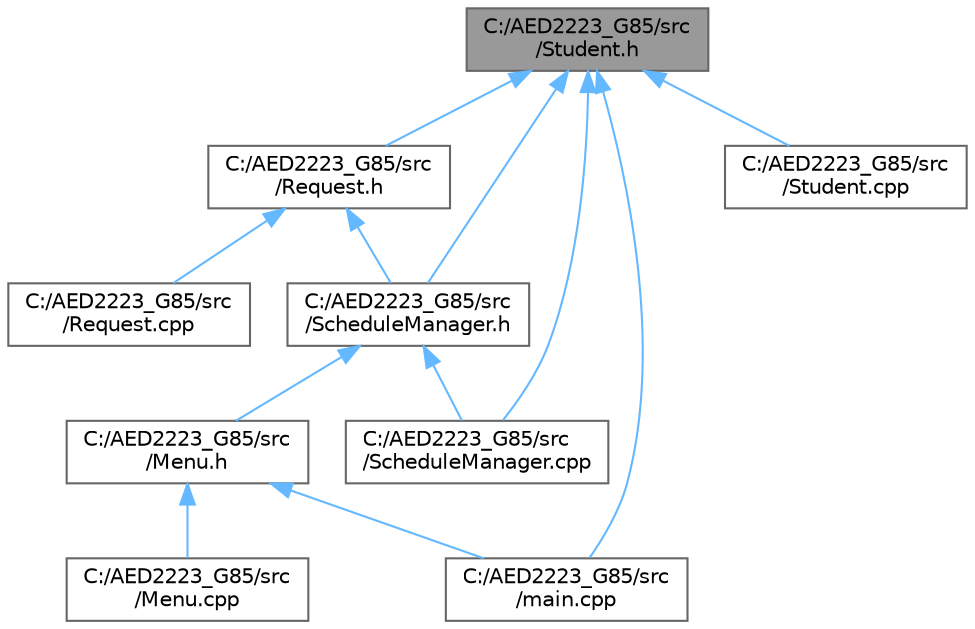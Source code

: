 digraph "C:/AED2223_G85/src/Student.h"
{
 // LATEX_PDF_SIZE
  bgcolor="transparent";
  edge [fontname=Helvetica,fontsize=10,labelfontname=Helvetica,labelfontsize=10];
  node [fontname=Helvetica,fontsize=10,shape=box,height=0.2,width=0.4];
  Node1 [label="C:/AED2223_G85/src\l/Student.h",height=0.2,width=0.4,color="gray40", fillcolor="grey60", style="filled", fontcolor="black",tooltip=" "];
  Node1 -> Node2 [dir="back",color="steelblue1",style="solid"];
  Node2 [label="C:/AED2223_G85/src\l/Request.h",height=0.2,width=0.4,color="grey40", fillcolor="white", style="filled",URL="$_request_8h.html",tooltip=" "];
  Node2 -> Node3 [dir="back",color="steelblue1",style="solid"];
  Node3 [label="C:/AED2223_G85/src\l/Request.cpp",height=0.2,width=0.4,color="grey40", fillcolor="white", style="filled",URL="$_request_8cpp.html",tooltip=" "];
  Node2 -> Node4 [dir="back",color="steelblue1",style="solid"];
  Node4 [label="C:/AED2223_G85/src\l/ScheduleManager.h",height=0.2,width=0.4,color="grey40", fillcolor="white", style="filled",URL="$_schedule_manager_8h.html",tooltip=" "];
  Node4 -> Node5 [dir="back",color="steelblue1",style="solid"];
  Node5 [label="C:/AED2223_G85/src\l/Menu.h",height=0.2,width=0.4,color="grey40", fillcolor="white", style="filled",URL="$_menu_8h.html",tooltip=" "];
  Node5 -> Node6 [dir="back",color="steelblue1",style="solid"];
  Node6 [label="C:/AED2223_G85/src\l/Menu.cpp",height=0.2,width=0.4,color="grey40", fillcolor="white", style="filled",URL="$_menu_8cpp.html",tooltip=" "];
  Node5 -> Node7 [dir="back",color="steelblue1",style="solid"];
  Node7 [label="C:/AED2223_G85/src\l/main.cpp",height=0.2,width=0.4,color="grey40", fillcolor="white", style="filled",URL="$main_8cpp.html",tooltip=" "];
  Node4 -> Node8 [dir="back",color="steelblue1",style="solid"];
  Node8 [label="C:/AED2223_G85/src\l/ScheduleManager.cpp",height=0.2,width=0.4,color="grey40", fillcolor="white", style="filled",URL="$_schedule_manager_8cpp.html",tooltip=" "];
  Node1 -> Node8 [dir="back",color="steelblue1",style="solid"];
  Node1 -> Node4 [dir="back",color="steelblue1",style="solid"];
  Node1 -> Node9 [dir="back",color="steelblue1",style="solid"];
  Node9 [label="C:/AED2223_G85/src\l/Student.cpp",height=0.2,width=0.4,color="grey40", fillcolor="white", style="filled",URL="$_student_8cpp.html",tooltip=" "];
  Node1 -> Node7 [dir="back",color="steelblue1",style="solid"];
}
